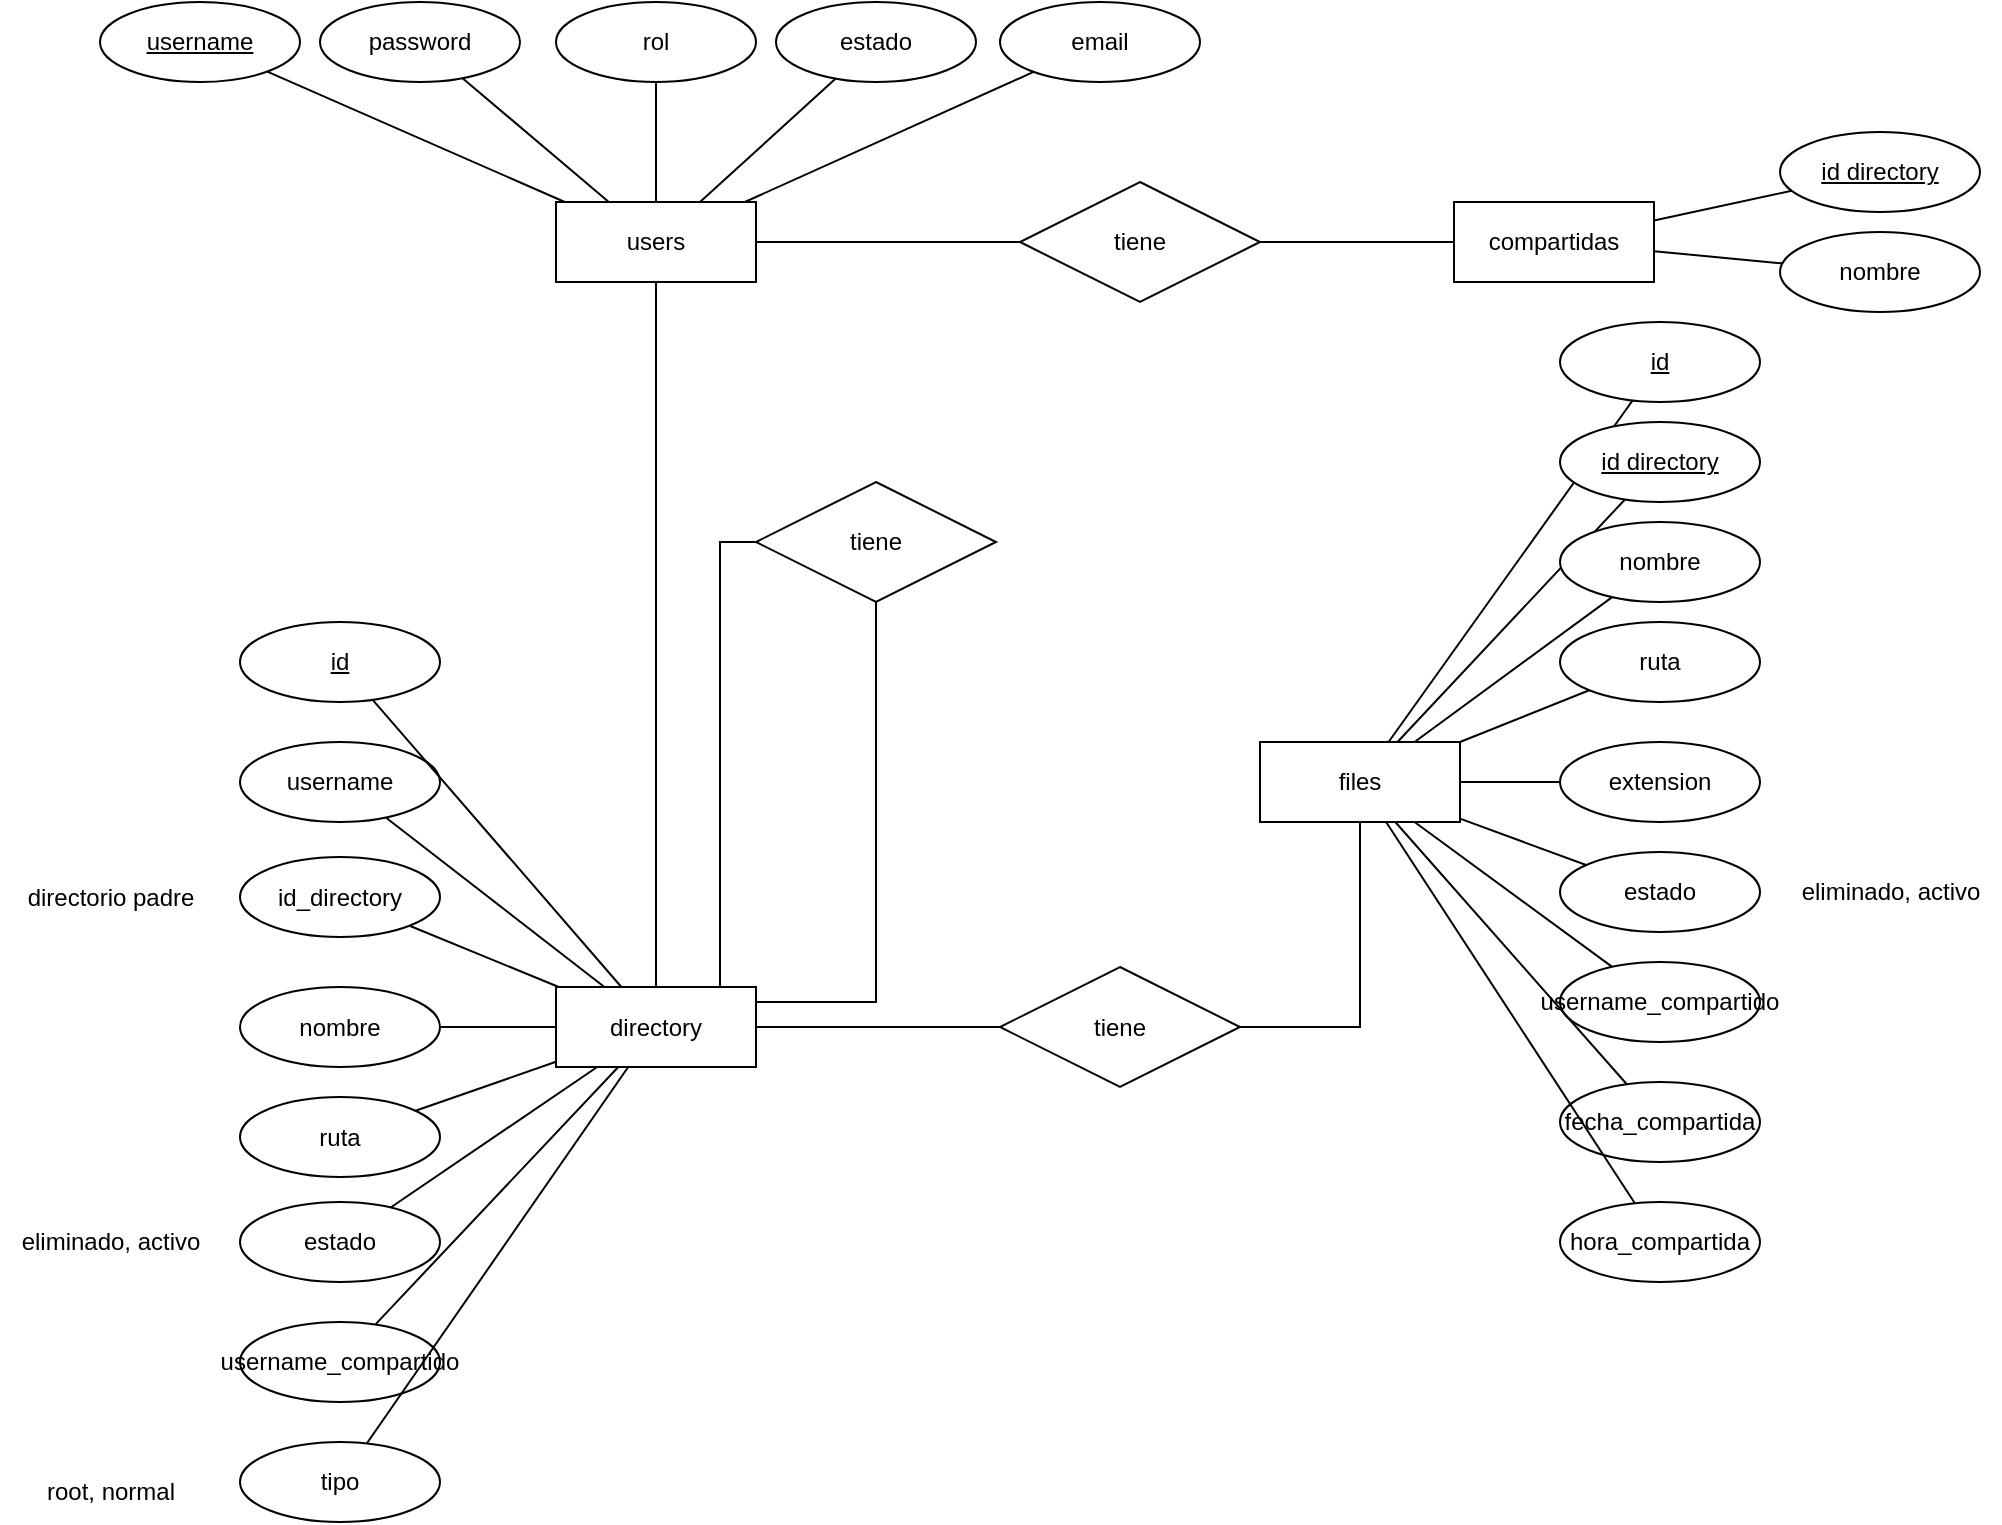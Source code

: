 <mxfile version="24.7.17" pages="2">
  <diagram name="Entidad relacion" id="AyQzJc0hc8UpuEmMbZKc">
    <mxGraphModel dx="1050" dy="615" grid="1" gridSize="10" guides="1" tooltips="1" connect="1" arrows="1" fold="1" page="1" pageScale="1" pageWidth="827" pageHeight="1169" math="0" shadow="0">
      <root>
        <mxCell id="0" />
        <mxCell id="1" parent="0" />
        <mxCell id="zSmQ9OxmE4nN46H7MH48-2" style="edgeStyle=none;rounded=0;orthogonalLoop=1;jettySize=auto;html=1;endArrow=none;endFill=0;" parent="1" source="zSmQ9OxmE4nN46H7MH48-4" target="zSmQ9OxmE4nN46H7MH48-9" edge="1">
          <mxGeometry relative="1" as="geometry" />
        </mxCell>
        <mxCell id="zSmQ9OxmE4nN46H7MH48-3" style="edgeStyle=none;rounded=0;orthogonalLoop=1;jettySize=auto;html=1;endArrow=none;endFill=0;" parent="1" source="zSmQ9OxmE4nN46H7MH48-4" target="zSmQ9OxmE4nN46H7MH48-10" edge="1">
          <mxGeometry relative="1" as="geometry" />
        </mxCell>
        <mxCell id="zSmQ9OxmE4nN46H7MH48-16" style="edgeStyle=none;rounded=0;orthogonalLoop=1;jettySize=auto;html=1;endArrow=none;endFill=0;" parent="1" source="zSmQ9OxmE4nN46H7MH48-4" target="zSmQ9OxmE4nN46H7MH48-34" edge="1">
          <mxGeometry relative="1" as="geometry">
            <mxPoint x="428" y="390" as="targetPoint" />
          </mxGeometry>
        </mxCell>
        <mxCell id="zSmQ9OxmE4nN46H7MH48-70" style="edgeStyle=orthogonalEdgeStyle;rounded=0;orthogonalLoop=1;jettySize=auto;html=1;endArrow=none;endFill=0;" parent="1" source="zSmQ9OxmE4nN46H7MH48-4" target="zSmQ9OxmE4nN46H7MH48-69" edge="1">
          <mxGeometry relative="1" as="geometry" />
        </mxCell>
        <mxCell id="zSmQ9OxmE4nN46H7MH48-4" value="users" style="whiteSpace=wrap;html=1;align=center;" parent="1" vertex="1">
          <mxGeometry x="378" y="230" width="100" height="40" as="geometry" />
        </mxCell>
        <mxCell id="zSmQ9OxmE4nN46H7MH48-5" style="edgeStyle=none;rounded=0;orthogonalLoop=1;jettySize=auto;html=1;startArrow=none;startFill=0;endArrow=none;endFill=0;" parent="1" source="zSmQ9OxmE4nN46H7MH48-6" target="zSmQ9OxmE4nN46H7MH48-4" edge="1">
          <mxGeometry relative="1" as="geometry" />
        </mxCell>
        <mxCell id="zSmQ9OxmE4nN46H7MH48-6" value="username" style="ellipse;whiteSpace=wrap;html=1;align=center;fontStyle=4" parent="1" vertex="1">
          <mxGeometry x="150" y="130" width="100" height="40" as="geometry" />
        </mxCell>
        <mxCell id="zSmQ9OxmE4nN46H7MH48-7" style="edgeStyle=none;rounded=0;orthogonalLoop=1;jettySize=auto;html=1;startArrow=none;startFill=0;endArrow=none;endFill=0;" parent="1" source="zSmQ9OxmE4nN46H7MH48-8" target="zSmQ9OxmE4nN46H7MH48-4" edge="1">
          <mxGeometry relative="1" as="geometry" />
        </mxCell>
        <mxCell id="zSmQ9OxmE4nN46H7MH48-8" value="password" style="ellipse;whiteSpace=wrap;html=1;align=center;" parent="1" vertex="1">
          <mxGeometry x="260" y="130" width="100" height="40" as="geometry" />
        </mxCell>
        <mxCell id="zSmQ9OxmE4nN46H7MH48-9" value="rol" style="ellipse;whiteSpace=wrap;html=1;align=center;" parent="1" vertex="1">
          <mxGeometry x="378" y="130" width="100" height="40" as="geometry" />
        </mxCell>
        <mxCell id="zSmQ9OxmE4nN46H7MH48-10" value="estado" style="ellipse;whiteSpace=wrap;html=1;align=center;" parent="1" vertex="1">
          <mxGeometry x="488" y="130" width="100" height="40" as="geometry" />
        </mxCell>
        <mxCell id="zSmQ9OxmE4nN46H7MH48-13" style="edgeStyle=none;rounded=0;orthogonalLoop=1;jettySize=auto;html=1;endArrow=none;endFill=0;" parent="1" source="zSmQ9OxmE4nN46H7MH48-11" target="zSmQ9OxmE4nN46H7MH48-4" edge="1">
          <mxGeometry relative="1" as="geometry" />
        </mxCell>
        <mxCell id="zSmQ9OxmE4nN46H7MH48-11" value="email" style="ellipse;whiteSpace=wrap;html=1;align=center;" parent="1" vertex="1">
          <mxGeometry x="600" y="130" width="100" height="40" as="geometry" />
        </mxCell>
        <mxCell id="zSmQ9OxmE4nN46H7MH48-47" style="edgeStyle=none;rounded=0;orthogonalLoop=1;jettySize=auto;html=1;endArrow=none;endFill=0;" parent="1" source="zSmQ9OxmE4nN46H7MH48-34" target="zSmQ9OxmE4nN46H7MH48-44" edge="1">
          <mxGeometry relative="1" as="geometry" />
        </mxCell>
        <mxCell id="zSmQ9OxmE4nN46H7MH48-34" value="directory" style="whiteSpace=wrap;html=1;align=center;" parent="1" vertex="1">
          <mxGeometry x="378" y="622.5" width="100" height="40" as="geometry" />
        </mxCell>
        <mxCell id="zSmQ9OxmE4nN46H7MH48-35" style="edgeStyle=none;rounded=0;orthogonalLoop=1;jettySize=auto;html=1;endArrow=none;endFill=0;" parent="1" source="zSmQ9OxmE4nN46H7MH48-36" target="zSmQ9OxmE4nN46H7MH48-34" edge="1">
          <mxGeometry relative="1" as="geometry" />
        </mxCell>
        <mxCell id="zSmQ9OxmE4nN46H7MH48-36" value="username" style="ellipse;whiteSpace=wrap;html=1;align=center;fontStyle=0" parent="1" vertex="1">
          <mxGeometry x="220" y="500" width="100" height="40" as="geometry" />
        </mxCell>
        <mxCell id="zSmQ9OxmE4nN46H7MH48-37" style="edgeStyle=none;rounded=0;orthogonalLoop=1;jettySize=auto;html=1;endArrow=none;endFill=0;" parent="1" source="zSmQ9OxmE4nN46H7MH48-38" target="zSmQ9OxmE4nN46H7MH48-34" edge="1">
          <mxGeometry relative="1" as="geometry" />
        </mxCell>
        <mxCell id="zSmQ9OxmE4nN46H7MH48-38" value="id_directory" style="ellipse;whiteSpace=wrap;html=1;align=center;fontStyle=0" parent="1" vertex="1">
          <mxGeometry x="220" y="557.5" width="100" height="40" as="geometry" />
        </mxCell>
        <mxCell id="1IGhnkClge2EhFXGtUkx-1" style="edgeStyle=orthogonalEdgeStyle;rounded=0;orthogonalLoop=1;jettySize=auto;html=1;endArrow=none;endFill=0;" edge="1" parent="1" source="zSmQ9OxmE4nN46H7MH48-43" target="zSmQ9OxmE4nN46H7MH48-34">
          <mxGeometry relative="1" as="geometry">
            <Array as="points">
              <mxPoint x="538" y="630" />
            </Array>
          </mxGeometry>
        </mxCell>
        <mxCell id="1IGhnkClge2EhFXGtUkx-2" style="edgeStyle=orthogonalEdgeStyle;rounded=0;orthogonalLoop=1;jettySize=auto;html=1;endArrow=none;endFill=0;" edge="1" parent="1" source="zSmQ9OxmE4nN46H7MH48-43" target="zSmQ9OxmE4nN46H7MH48-34">
          <mxGeometry relative="1" as="geometry">
            <Array as="points">
              <mxPoint x="460" y="400" />
            </Array>
          </mxGeometry>
        </mxCell>
        <mxCell id="zSmQ9OxmE4nN46H7MH48-43" value="tiene" style="shape=rhombus;perimeter=rhombusPerimeter;whiteSpace=wrap;html=1;align=center;" parent="1" vertex="1">
          <mxGeometry x="478" y="370" width="120" height="60" as="geometry" />
        </mxCell>
        <mxCell id="zSmQ9OxmE4nN46H7MH48-49" style="edgeStyle=orthogonalEdgeStyle;rounded=0;orthogonalLoop=1;jettySize=auto;html=1;endArrow=none;endFill=0;" parent="1" source="zSmQ9OxmE4nN46H7MH48-44" target="zSmQ9OxmE4nN46H7MH48-22" edge="1">
          <mxGeometry relative="1" as="geometry" />
        </mxCell>
        <mxCell id="zSmQ9OxmE4nN46H7MH48-44" value="tiene" style="shape=rhombus;perimeter=rhombusPerimeter;whiteSpace=wrap;html=1;align=center;" parent="1" vertex="1">
          <mxGeometry x="600" y="612.5" width="120" height="60" as="geometry" />
        </mxCell>
        <mxCell id="zSmQ9OxmE4nN46H7MH48-61" value="compartidas" style="whiteSpace=wrap;html=1;align=center;" parent="1" vertex="1">
          <mxGeometry x="827" y="230" width="100" height="40" as="geometry" />
        </mxCell>
        <mxCell id="zSmQ9OxmE4nN46H7MH48-64" style="edgeStyle=none;rounded=0;orthogonalLoop=1;jettySize=auto;html=1;endArrow=none;endFill=0;" parent="1" source="zSmQ9OxmE4nN46H7MH48-65" target="zSmQ9OxmE4nN46H7MH48-61" edge="1">
          <mxGeometry relative="1" as="geometry" />
        </mxCell>
        <mxCell id="zSmQ9OxmE4nN46H7MH48-65" value="id directory" style="ellipse;whiteSpace=wrap;html=1;align=center;fontStyle=4" parent="1" vertex="1">
          <mxGeometry x="990" y="195" width="100" height="40" as="geometry" />
        </mxCell>
        <mxCell id="zSmQ9OxmE4nN46H7MH48-67" style="edgeStyle=none;rounded=0;orthogonalLoop=1;jettySize=auto;html=1;endArrow=none;endFill=0;" parent="1" source="zSmQ9OxmE4nN46H7MH48-68" target="zSmQ9OxmE4nN46H7MH48-61" edge="1">
          <mxGeometry relative="1" as="geometry" />
        </mxCell>
        <mxCell id="zSmQ9OxmE4nN46H7MH48-68" value="nombre" style="ellipse;whiteSpace=wrap;html=1;align=center;fontStyle=0" parent="1" vertex="1">
          <mxGeometry x="990" y="245" width="100" height="40" as="geometry" />
        </mxCell>
        <mxCell id="zSmQ9OxmE4nN46H7MH48-71" style="edgeStyle=orthogonalEdgeStyle;rounded=0;orthogonalLoop=1;jettySize=auto;html=1;endArrow=none;endFill=0;" parent="1" source="zSmQ9OxmE4nN46H7MH48-69" target="zSmQ9OxmE4nN46H7MH48-61" edge="1">
          <mxGeometry relative="1" as="geometry" />
        </mxCell>
        <mxCell id="zSmQ9OxmE4nN46H7MH48-69" value="tiene" style="shape=rhombus;perimeter=rhombusPerimeter;whiteSpace=wrap;html=1;align=center;" parent="1" vertex="1">
          <mxGeometry x="610" y="220" width="120" height="60" as="geometry" />
        </mxCell>
        <mxCell id="E53K6m-TotSx2XCLuS38-15" style="edgeStyle=none;rounded=0;orthogonalLoop=1;jettySize=auto;html=1;endArrow=none;endFill=0;" parent="1" source="E53K6m-TotSx2XCLuS38-11" target="zSmQ9OxmE4nN46H7MH48-34" edge="1">
          <mxGeometry relative="1" as="geometry" />
        </mxCell>
        <mxCell id="E53K6m-TotSx2XCLuS38-11" value="nombre" style="ellipse;whiteSpace=wrap;html=1;align=center;fontStyle=0" parent="1" vertex="1">
          <mxGeometry x="220" y="622.5" width="100" height="40" as="geometry" />
        </mxCell>
        <mxCell id="E53K6m-TotSx2XCLuS38-16" style="edgeStyle=none;rounded=0;orthogonalLoop=1;jettySize=auto;html=1;endArrow=none;endFill=0;" parent="1" source="E53K6m-TotSx2XCLuS38-13" target="zSmQ9OxmE4nN46H7MH48-34" edge="1">
          <mxGeometry relative="1" as="geometry" />
        </mxCell>
        <mxCell id="E53K6m-TotSx2XCLuS38-13" value="ruta" style="ellipse;whiteSpace=wrap;html=1;align=center;fontStyle=0" parent="1" vertex="1">
          <mxGeometry x="220" y="677.5" width="100" height="40" as="geometry" />
        </mxCell>
        <mxCell id="0zo1LaufDqIbcEEhClp_-1" value="eliminado, activo" style="text;html=1;align=center;verticalAlign=middle;resizable=0;points=[];autosize=1;strokeColor=none;fillColor=none;" parent="1" vertex="1">
          <mxGeometry x="990" y="560" width="110" height="30" as="geometry" />
        </mxCell>
        <mxCell id="0zo1LaufDqIbcEEhClp_-3" style="rounded=0;orthogonalLoop=1;jettySize=auto;html=1;endArrow=none;endFill=0;" parent="1" source="0zo1LaufDqIbcEEhClp_-2" target="zSmQ9OxmE4nN46H7MH48-34" edge="1">
          <mxGeometry relative="1" as="geometry" />
        </mxCell>
        <mxCell id="0zo1LaufDqIbcEEhClp_-2" value="estado" style="ellipse;whiteSpace=wrap;html=1;align=center;fontStyle=0" parent="1" vertex="1">
          <mxGeometry x="220" y="730" width="100" height="40" as="geometry" />
        </mxCell>
        <mxCell id="zSmQ9OxmE4nN46H7MH48-22" value="files" style="whiteSpace=wrap;html=1;align=center;" parent="1" vertex="1">
          <mxGeometry x="730" y="500" width="100" height="40" as="geometry" />
        </mxCell>
        <mxCell id="zSmQ9OxmE4nN46H7MH48-32" style="edgeStyle=none;rounded=0;orthogonalLoop=1;jettySize=auto;html=1;endArrow=none;endFill=0;" parent="1" source="zSmQ9OxmE4nN46H7MH48-26" target="zSmQ9OxmE4nN46H7MH48-22" edge="1">
          <mxGeometry relative="1" as="geometry" />
        </mxCell>
        <mxCell id="zSmQ9OxmE4nN46H7MH48-26" value="id" style="ellipse;whiteSpace=wrap;html=1;align=center;fontStyle=4" parent="1" vertex="1">
          <mxGeometry x="880" y="290" width="100" height="40" as="geometry" />
        </mxCell>
        <mxCell id="zSmQ9OxmE4nN46H7MH48-33" style="edgeStyle=none;rounded=0;orthogonalLoop=1;jettySize=auto;html=1;endArrow=none;endFill=0;" parent="1" source="zSmQ9OxmE4nN46H7MH48-29" target="zSmQ9OxmE4nN46H7MH48-22" edge="1">
          <mxGeometry relative="1" as="geometry" />
        </mxCell>
        <mxCell id="zSmQ9OxmE4nN46H7MH48-29" value="id directory" style="ellipse;whiteSpace=wrap;html=1;align=center;fontStyle=4" parent="1" vertex="1">
          <mxGeometry x="880" y="340" width="100" height="40" as="geometry" />
        </mxCell>
        <mxCell id="zSmQ9OxmE4nN46H7MH48-58" style="edgeStyle=none;rounded=0;orthogonalLoop=1;jettySize=auto;html=1;endArrow=none;endFill=0;" parent="1" source="zSmQ9OxmE4nN46H7MH48-51" target="zSmQ9OxmE4nN46H7MH48-22" edge="1">
          <mxGeometry relative="1" as="geometry" />
        </mxCell>
        <mxCell id="zSmQ9OxmE4nN46H7MH48-51" value="nombre" style="ellipse;whiteSpace=wrap;html=1;align=center;fontStyle=0" parent="1" vertex="1">
          <mxGeometry x="880" y="390" width="100" height="40" as="geometry" />
        </mxCell>
        <mxCell id="E53K6m-TotSx2XCLuS38-4" style="edgeStyle=none;rounded=0;orthogonalLoop=1;jettySize=auto;html=1;endArrow=none;endFill=0;" parent="1" source="E53K6m-TotSx2XCLuS38-1" target="zSmQ9OxmE4nN46H7MH48-22" edge="1">
          <mxGeometry relative="1" as="geometry" />
        </mxCell>
        <mxCell id="E53K6m-TotSx2XCLuS38-1" value="ruta" style="ellipse;whiteSpace=wrap;html=1;align=center;fontStyle=0" parent="1" vertex="1">
          <mxGeometry x="880" y="440" width="100" height="40" as="geometry" />
        </mxCell>
        <mxCell id="E53K6m-TotSx2XCLuS38-5" style="edgeStyle=none;rounded=0;orthogonalLoop=1;jettySize=auto;html=1;endArrow=none;endFill=0;" parent="1" source="E53K6m-TotSx2XCLuS38-2" target="zSmQ9OxmE4nN46H7MH48-22" edge="1">
          <mxGeometry relative="1" as="geometry" />
        </mxCell>
        <mxCell id="E53K6m-TotSx2XCLuS38-2" value="extension" style="ellipse;whiteSpace=wrap;html=1;align=center;fontStyle=0" parent="1" vertex="1">
          <mxGeometry x="880" y="500" width="100" height="40" as="geometry" />
        </mxCell>
        <mxCell id="E53K6m-TotSx2XCLuS38-8" style="edgeStyle=none;rounded=0;orthogonalLoop=1;jettySize=auto;html=1;endArrow=none;endFill=0;" parent="1" source="E53K6m-TotSx2XCLuS38-6" target="zSmQ9OxmE4nN46H7MH48-22" edge="1">
          <mxGeometry relative="1" as="geometry" />
        </mxCell>
        <mxCell id="E53K6m-TotSx2XCLuS38-6" value="estado" style="ellipse;whiteSpace=wrap;html=1;align=center;fontStyle=0" parent="1" vertex="1">
          <mxGeometry x="880" y="555" width="100" height="40" as="geometry" />
        </mxCell>
        <mxCell id="0zo1LaufDqIbcEEhClp_-7" style="edgeStyle=none;rounded=0;orthogonalLoop=1;jettySize=auto;html=1;endArrow=none;endFill=0;" parent="1" source="0zo1LaufDqIbcEEhClp_-5" target="zSmQ9OxmE4nN46H7MH48-22" edge="1">
          <mxGeometry relative="1" as="geometry" />
        </mxCell>
        <mxCell id="0zo1LaufDqIbcEEhClp_-5" value="username_compartido" style="ellipse;whiteSpace=wrap;html=1;align=center;fontStyle=0" parent="1" vertex="1">
          <mxGeometry x="880" y="610" width="100" height="40" as="geometry" />
        </mxCell>
        <mxCell id="0zo1LaufDqIbcEEhClp_-9" style="edgeStyle=none;rounded=0;orthogonalLoop=1;jettySize=auto;html=1;endArrow=none;endFill=0;" parent="1" source="0zo1LaufDqIbcEEhClp_-8" target="zSmQ9OxmE4nN46H7MH48-34" edge="1">
          <mxGeometry relative="1" as="geometry" />
        </mxCell>
        <mxCell id="0zo1LaufDqIbcEEhClp_-8" value="username_compartido" style="ellipse;whiteSpace=wrap;html=1;align=center;fontStyle=0" parent="1" vertex="1">
          <mxGeometry x="220" y="790" width="100" height="40" as="geometry" />
        </mxCell>
        <mxCell id="0zo1LaufDqIbcEEhClp_-10" value="eliminado, activo" style="text;html=1;align=center;verticalAlign=middle;resizable=0;points=[];autosize=1;strokeColor=none;fillColor=none;" parent="1" vertex="1">
          <mxGeometry x="100" y="735" width="110" height="30" as="geometry" />
        </mxCell>
        <mxCell id="0zo1LaufDqIbcEEhClp_-12" style="edgeStyle=none;rounded=0;orthogonalLoop=1;jettySize=auto;html=1;endArrow=none;endFill=0;" parent="1" source="0zo1LaufDqIbcEEhClp_-11" target="zSmQ9OxmE4nN46H7MH48-22" edge="1">
          <mxGeometry relative="1" as="geometry" />
        </mxCell>
        <mxCell id="0zo1LaufDqIbcEEhClp_-11" value="fecha_compartida" style="ellipse;whiteSpace=wrap;html=1;align=center;fontStyle=0" parent="1" vertex="1">
          <mxGeometry x="880" y="670" width="100" height="40" as="geometry" />
        </mxCell>
        <mxCell id="0zo1LaufDqIbcEEhClp_-14" style="edgeStyle=none;rounded=0;orthogonalLoop=1;jettySize=auto;html=1;endArrow=none;endFill=0;" parent="1" source="0zo1LaufDqIbcEEhClp_-13" target="zSmQ9OxmE4nN46H7MH48-22" edge="1">
          <mxGeometry relative="1" as="geometry" />
        </mxCell>
        <mxCell id="0zo1LaufDqIbcEEhClp_-13" value="hora_compartida" style="ellipse;whiteSpace=wrap;html=1;align=center;fontStyle=0" parent="1" vertex="1">
          <mxGeometry x="880" y="730" width="100" height="40" as="geometry" />
        </mxCell>
        <mxCell id="3P7Y-V8e-Idh0tGdI3FZ-1" style="edgeStyle=none;rounded=0;orthogonalLoop=1;jettySize=auto;html=1;endArrow=none;endFill=0;" parent="1" source="XTkbnR9ok19OXd1WhgwS-2" target="zSmQ9OxmE4nN46H7MH48-34" edge="1">
          <mxGeometry relative="1" as="geometry" />
        </mxCell>
        <mxCell id="XTkbnR9ok19OXd1WhgwS-2" value="tipo" style="ellipse;whiteSpace=wrap;html=1;align=center;fontStyle=0" parent="1" vertex="1">
          <mxGeometry x="220" y="850" width="100" height="40" as="geometry" />
        </mxCell>
        <mxCell id="XTkbnR9ok19OXd1WhgwS-3" value="root, normal" style="text;html=1;align=center;verticalAlign=middle;resizable=0;points=[];autosize=1;strokeColor=none;fillColor=none;" parent="1" vertex="1">
          <mxGeometry x="110" y="860" width="90" height="30" as="geometry" />
        </mxCell>
        <mxCell id="3P7Y-V8e-Idh0tGdI3FZ-2" value="directorio padre" style="text;html=1;align=center;verticalAlign=middle;resizable=0;points=[];autosize=1;strokeColor=none;fillColor=none;" parent="1" vertex="1">
          <mxGeometry x="100" y="562.5" width="110" height="30" as="geometry" />
        </mxCell>
        <mxCell id="3P7Y-V8e-Idh0tGdI3FZ-4" style="edgeStyle=none;rounded=0;orthogonalLoop=1;jettySize=auto;html=1;endArrow=none;endFill=0;" parent="1" source="3P7Y-V8e-Idh0tGdI3FZ-3" target="zSmQ9OxmE4nN46H7MH48-34" edge="1">
          <mxGeometry relative="1" as="geometry" />
        </mxCell>
        <mxCell id="3P7Y-V8e-Idh0tGdI3FZ-3" value="id" style="ellipse;whiteSpace=wrap;html=1;align=center;fontStyle=4" parent="1" vertex="1">
          <mxGeometry x="220" y="440" width="100" height="40" as="geometry" />
        </mxCell>
      </root>
    </mxGraphModel>
  </diagram>
  <diagram id="LD2VvFnZ4zDl7ws-644D" name="Page-2">
    <mxGraphModel dx="1290" dy="615" grid="1" gridSize="10" guides="1" tooltips="1" connect="1" arrows="1" fold="1" page="1" pageScale="1" pageWidth="827" pageHeight="1169" math="0" shadow="0">
      <root>
        <mxCell id="0" />
        <mxCell id="1" parent="0" />
        <mxCell id="bWY1NwKcX3bbf9iF2yua-1" style="edgeStyle=none;rounded=0;orthogonalLoop=1;jettySize=auto;html=1;endArrow=none;endFill=0;" edge="1" parent="1" source="bWY1NwKcX3bbf9iF2yua-5" target="bWY1NwKcX3bbf9iF2yua-10">
          <mxGeometry relative="1" as="geometry" />
        </mxCell>
        <mxCell id="bWY1NwKcX3bbf9iF2yua-2" style="edgeStyle=none;rounded=0;orthogonalLoop=1;jettySize=auto;html=1;endArrow=none;endFill=0;" edge="1" parent="1" source="bWY1NwKcX3bbf9iF2yua-5" target="bWY1NwKcX3bbf9iF2yua-11">
          <mxGeometry relative="1" as="geometry" />
        </mxCell>
        <mxCell id="bWY1NwKcX3bbf9iF2yua-3" style="edgeStyle=none;rounded=0;orthogonalLoop=1;jettySize=auto;html=1;endArrow=none;endFill=0;" edge="1" parent="1" source="bWY1NwKcX3bbf9iF2yua-5" target="bWY1NwKcX3bbf9iF2yua-16">
          <mxGeometry relative="1" as="geometry" />
        </mxCell>
        <mxCell id="bWY1NwKcX3bbf9iF2yua-4" style="edgeStyle=orthogonalEdgeStyle;rounded=0;orthogonalLoop=1;jettySize=auto;html=1;endArrow=none;endFill=0;" edge="1" parent="1" source="bWY1NwKcX3bbf9iF2yua-5" target="bWY1NwKcX3bbf9iF2yua-39">
          <mxGeometry relative="1" as="geometry" />
        </mxCell>
        <mxCell id="bWY1NwKcX3bbf9iF2yua-5" value="users" style="whiteSpace=wrap;html=1;align=center;" vertex="1" parent="1">
          <mxGeometry x="378" y="530" width="100" height="40" as="geometry" />
        </mxCell>
        <mxCell id="bWY1NwKcX3bbf9iF2yua-6" style="edgeStyle=none;rounded=0;orthogonalLoop=1;jettySize=auto;html=1;startArrow=none;startFill=0;endArrow=none;endFill=0;" edge="1" parent="1" source="bWY1NwKcX3bbf9iF2yua-7" target="bWY1NwKcX3bbf9iF2yua-5">
          <mxGeometry relative="1" as="geometry" />
        </mxCell>
        <mxCell id="bWY1NwKcX3bbf9iF2yua-7" value="username" style="ellipse;whiteSpace=wrap;html=1;align=center;fontStyle=4" vertex="1" parent="1">
          <mxGeometry x="150" y="430" width="100" height="40" as="geometry" />
        </mxCell>
        <mxCell id="bWY1NwKcX3bbf9iF2yua-8" style="edgeStyle=none;rounded=0;orthogonalLoop=1;jettySize=auto;html=1;startArrow=none;startFill=0;endArrow=none;endFill=0;" edge="1" parent="1" source="bWY1NwKcX3bbf9iF2yua-9" target="bWY1NwKcX3bbf9iF2yua-5">
          <mxGeometry relative="1" as="geometry" />
        </mxCell>
        <mxCell id="bWY1NwKcX3bbf9iF2yua-9" value="password" style="ellipse;whiteSpace=wrap;html=1;align=center;" vertex="1" parent="1">
          <mxGeometry x="260" y="430" width="100" height="40" as="geometry" />
        </mxCell>
        <mxCell id="bWY1NwKcX3bbf9iF2yua-10" value="rol" style="ellipse;whiteSpace=wrap;html=1;align=center;" vertex="1" parent="1">
          <mxGeometry x="378" y="430" width="100" height="40" as="geometry" />
        </mxCell>
        <mxCell id="bWY1NwKcX3bbf9iF2yua-11" value="estado" style="ellipse;whiteSpace=wrap;html=1;align=center;" vertex="1" parent="1">
          <mxGeometry x="488" y="430" width="100" height="40" as="geometry" />
        </mxCell>
        <mxCell id="bWY1NwKcX3bbf9iF2yua-12" style="edgeStyle=none;rounded=0;orthogonalLoop=1;jettySize=auto;html=1;endArrow=none;endFill=0;" edge="1" parent="1" source="bWY1NwKcX3bbf9iF2yua-13" target="bWY1NwKcX3bbf9iF2yua-5">
          <mxGeometry relative="1" as="geometry" />
        </mxCell>
        <mxCell id="bWY1NwKcX3bbf9iF2yua-13" value="email" style="ellipse;whiteSpace=wrap;html=1;align=center;" vertex="1" parent="1">
          <mxGeometry x="600" y="430" width="100" height="40" as="geometry" />
        </mxCell>
        <mxCell id="bWY1NwKcX3bbf9iF2yua-14" style="edgeStyle=none;rounded=0;orthogonalLoop=1;jettySize=auto;html=1;endArrow=none;endFill=0;" edge="1" parent="1" source="bWY1NwKcX3bbf9iF2yua-16" target="bWY1NwKcX3bbf9iF2yua-24">
          <mxGeometry relative="1" as="geometry" />
        </mxCell>
        <mxCell id="bWY1NwKcX3bbf9iF2yua-15" style="edgeStyle=none;rounded=0;orthogonalLoop=1;jettySize=auto;html=1;endArrow=none;endFill=0;" edge="1" parent="1" source="bWY1NwKcX3bbf9iF2yua-16" target="bWY1NwKcX3bbf9iF2yua-26">
          <mxGeometry relative="1" as="geometry" />
        </mxCell>
        <mxCell id="bWY1NwKcX3bbf9iF2yua-16" value="directory_root" style="whiteSpace=wrap;html=1;align=center;" vertex="1" parent="1">
          <mxGeometry x="378" y="690" width="100" height="40" as="geometry" />
        </mxCell>
        <mxCell id="bWY1NwKcX3bbf9iF2yua-17" style="edgeStyle=none;rounded=0;orthogonalLoop=1;jettySize=auto;html=1;endArrow=none;endFill=0;" edge="1" parent="1" source="bWY1NwKcX3bbf9iF2yua-19" target="bWY1NwKcX3bbf9iF2yua-24">
          <mxGeometry relative="1" as="geometry" />
        </mxCell>
        <mxCell id="bWY1NwKcX3bbf9iF2yua-18" style="edgeStyle=none;rounded=0;orthogonalLoop=1;jettySize=auto;html=1;endArrow=none;endFill=0;" edge="1" parent="1" source="bWY1NwKcX3bbf9iF2yua-19" target="bWY1NwKcX3bbf9iF2yua-28">
          <mxGeometry relative="1" as="geometry" />
        </mxCell>
        <mxCell id="bWY1NwKcX3bbf9iF2yua-19" value="directory" style="whiteSpace=wrap;html=1;align=center;" vertex="1" parent="1">
          <mxGeometry x="378" y="922.5" width="100" height="40" as="geometry" />
        </mxCell>
        <mxCell id="bWY1NwKcX3bbf9iF2yua-20" style="edgeStyle=none;rounded=0;orthogonalLoop=1;jettySize=auto;html=1;endArrow=none;endFill=0;" edge="1" parent="1" source="bWY1NwKcX3bbf9iF2yua-21" target="bWY1NwKcX3bbf9iF2yua-19">
          <mxGeometry relative="1" as="geometry" />
        </mxCell>
        <mxCell id="bWY1NwKcX3bbf9iF2yua-21" value="id" style="ellipse;whiteSpace=wrap;html=1;align=center;fontStyle=4" vertex="1" parent="1">
          <mxGeometry x="220" y="800" width="100" height="40" as="geometry" />
        </mxCell>
        <mxCell id="bWY1NwKcX3bbf9iF2yua-22" style="edgeStyle=none;rounded=0;orthogonalLoop=1;jettySize=auto;html=1;endArrow=none;endFill=0;" edge="1" parent="1" source="bWY1NwKcX3bbf9iF2yua-23" target="bWY1NwKcX3bbf9iF2yua-19">
          <mxGeometry relative="1" as="geometry" />
        </mxCell>
        <mxCell id="bWY1NwKcX3bbf9iF2yua-23" value="id_directory" style="ellipse;whiteSpace=wrap;html=1;align=center;fontStyle=0" vertex="1" parent="1">
          <mxGeometry x="220" y="857.5" width="100" height="40" as="geometry" />
        </mxCell>
        <mxCell id="bWY1NwKcX3bbf9iF2yua-24" value="tiene" style="shape=rhombus;perimeter=rhombusPerimeter;whiteSpace=wrap;html=1;align=center;" vertex="1" parent="1">
          <mxGeometry x="368" y="810" width="120" height="60" as="geometry" />
        </mxCell>
        <mxCell id="bWY1NwKcX3bbf9iF2yua-25" style="edgeStyle=orthogonalEdgeStyle;rounded=0;orthogonalLoop=1;jettySize=auto;html=1;endArrow=none;endFill=0;" edge="1" parent="1" source="bWY1NwKcX3bbf9iF2yua-26" target="bWY1NwKcX3bbf9iF2yua-47">
          <mxGeometry relative="1" as="geometry" />
        </mxCell>
        <mxCell id="bWY1NwKcX3bbf9iF2yua-26" value="tiene" style="shape=rhombus;perimeter=rhombusPerimeter;whiteSpace=wrap;html=1;align=center;" vertex="1" parent="1">
          <mxGeometry x="600" y="680" width="120" height="60" as="geometry" />
        </mxCell>
        <mxCell id="bWY1NwKcX3bbf9iF2yua-27" style="edgeStyle=orthogonalEdgeStyle;rounded=0;orthogonalLoop=1;jettySize=auto;html=1;endArrow=none;endFill=0;" edge="1" parent="1" source="bWY1NwKcX3bbf9iF2yua-28" target="bWY1NwKcX3bbf9iF2yua-47">
          <mxGeometry relative="1" as="geometry" />
        </mxCell>
        <mxCell id="bWY1NwKcX3bbf9iF2yua-28" value="tiene" style="shape=rhombus;perimeter=rhombusPerimeter;whiteSpace=wrap;html=1;align=center;" vertex="1" parent="1">
          <mxGeometry x="600" y="912.5" width="120" height="60" as="geometry" />
        </mxCell>
        <mxCell id="bWY1NwKcX3bbf9iF2yua-29" style="edgeStyle=none;rounded=0;orthogonalLoop=1;jettySize=auto;html=1;endArrow=none;endFill=0;" edge="1" parent="1" source="bWY1NwKcX3bbf9iF2yua-30" target="bWY1NwKcX3bbf9iF2yua-16">
          <mxGeometry relative="1" as="geometry" />
        </mxCell>
        <mxCell id="bWY1NwKcX3bbf9iF2yua-30" value="id" style="ellipse;whiteSpace=wrap;html=1;align=center;fontStyle=4" vertex="1" parent="1">
          <mxGeometry x="210" y="620" width="100" height="40" as="geometry" />
        </mxCell>
        <mxCell id="bWY1NwKcX3bbf9iF2yua-31" style="edgeStyle=none;rounded=0;orthogonalLoop=1;jettySize=auto;html=1;endArrow=none;endFill=0;" edge="1" parent="1" source="bWY1NwKcX3bbf9iF2yua-32" target="bWY1NwKcX3bbf9iF2yua-16">
          <mxGeometry relative="1" as="geometry" />
        </mxCell>
        <mxCell id="bWY1NwKcX3bbf9iF2yua-32" value="usuario" style="ellipse;whiteSpace=wrap;html=1;align=center;fontStyle=0" vertex="1" parent="1">
          <mxGeometry x="210" y="670" width="100" height="40" as="geometry" />
        </mxCell>
        <mxCell id="bWY1NwKcX3bbf9iF2yua-33" value="compartidas" style="whiteSpace=wrap;html=1;align=center;" vertex="1" parent="1">
          <mxGeometry x="827" y="530" width="100" height="40" as="geometry" />
        </mxCell>
        <mxCell id="bWY1NwKcX3bbf9iF2yua-34" style="edgeStyle=none;rounded=0;orthogonalLoop=1;jettySize=auto;html=1;endArrow=none;endFill=0;" edge="1" parent="1" source="bWY1NwKcX3bbf9iF2yua-35" target="bWY1NwKcX3bbf9iF2yua-33">
          <mxGeometry relative="1" as="geometry" />
        </mxCell>
        <mxCell id="bWY1NwKcX3bbf9iF2yua-35" value="id directory" style="ellipse;whiteSpace=wrap;html=1;align=center;fontStyle=4" vertex="1" parent="1">
          <mxGeometry x="990" y="495" width="100" height="40" as="geometry" />
        </mxCell>
        <mxCell id="bWY1NwKcX3bbf9iF2yua-36" style="edgeStyle=none;rounded=0;orthogonalLoop=1;jettySize=auto;html=1;endArrow=none;endFill=0;" edge="1" parent="1" source="bWY1NwKcX3bbf9iF2yua-37" target="bWY1NwKcX3bbf9iF2yua-33">
          <mxGeometry relative="1" as="geometry" />
        </mxCell>
        <mxCell id="bWY1NwKcX3bbf9iF2yua-37" value="nombre" style="ellipse;whiteSpace=wrap;html=1;align=center;fontStyle=0" vertex="1" parent="1">
          <mxGeometry x="990" y="545" width="100" height="40" as="geometry" />
        </mxCell>
        <mxCell id="bWY1NwKcX3bbf9iF2yua-38" style="edgeStyle=orthogonalEdgeStyle;rounded=0;orthogonalLoop=1;jettySize=auto;html=1;endArrow=none;endFill=0;" edge="1" parent="1" source="bWY1NwKcX3bbf9iF2yua-39" target="bWY1NwKcX3bbf9iF2yua-33">
          <mxGeometry relative="1" as="geometry" />
        </mxCell>
        <mxCell id="bWY1NwKcX3bbf9iF2yua-39" value="tiene" style="shape=rhombus;perimeter=rhombusPerimeter;whiteSpace=wrap;html=1;align=center;" vertex="1" parent="1">
          <mxGeometry x="610" y="520" width="120" height="60" as="geometry" />
        </mxCell>
        <mxCell id="bWY1NwKcX3bbf9iF2yua-40" style="edgeStyle=none;rounded=0;orthogonalLoop=1;jettySize=auto;html=1;endArrow=none;endFill=0;" edge="1" parent="1" source="bWY1NwKcX3bbf9iF2yua-41" target="bWY1NwKcX3bbf9iF2yua-19">
          <mxGeometry relative="1" as="geometry" />
        </mxCell>
        <mxCell id="bWY1NwKcX3bbf9iF2yua-41" value="nombre" style="ellipse;whiteSpace=wrap;html=1;align=center;fontStyle=0" vertex="1" parent="1">
          <mxGeometry x="220" y="922.5" width="100" height="40" as="geometry" />
        </mxCell>
        <mxCell id="bWY1NwKcX3bbf9iF2yua-42" style="edgeStyle=none;rounded=0;orthogonalLoop=1;jettySize=auto;html=1;endArrow=none;endFill=0;" edge="1" parent="1" source="bWY1NwKcX3bbf9iF2yua-43" target="bWY1NwKcX3bbf9iF2yua-19">
          <mxGeometry relative="1" as="geometry" />
        </mxCell>
        <mxCell id="bWY1NwKcX3bbf9iF2yua-43" value="ruta" style="ellipse;whiteSpace=wrap;html=1;align=center;fontStyle=0" vertex="1" parent="1">
          <mxGeometry x="220" y="977.5" width="100" height="40" as="geometry" />
        </mxCell>
        <mxCell id="bWY1NwKcX3bbf9iF2yua-44" value="eliminado, activo" style="text;html=1;align=center;verticalAlign=middle;resizable=0;points=[];autosize=1;strokeColor=none;fillColor=none;" vertex="1" parent="1">
          <mxGeometry x="990" y="860" width="110" height="30" as="geometry" />
        </mxCell>
        <mxCell id="bWY1NwKcX3bbf9iF2yua-45" style="rounded=0;orthogonalLoop=1;jettySize=auto;html=1;endArrow=none;endFill=0;" edge="1" parent="1" source="bWY1NwKcX3bbf9iF2yua-46" target="bWY1NwKcX3bbf9iF2yua-19">
          <mxGeometry relative="1" as="geometry" />
        </mxCell>
        <mxCell id="bWY1NwKcX3bbf9iF2yua-46" value="estado" style="ellipse;whiteSpace=wrap;html=1;align=center;fontStyle=0" vertex="1" parent="1">
          <mxGeometry x="220" y="1030" width="100" height="40" as="geometry" />
        </mxCell>
        <mxCell id="bWY1NwKcX3bbf9iF2yua-47" value="files" style="whiteSpace=wrap;html=1;align=center;" vertex="1" parent="1">
          <mxGeometry x="730" y="800" width="100" height="40" as="geometry" />
        </mxCell>
        <mxCell id="bWY1NwKcX3bbf9iF2yua-48" style="edgeStyle=none;rounded=0;orthogonalLoop=1;jettySize=auto;html=1;endArrow=none;endFill=0;" edge="1" parent="1" source="bWY1NwKcX3bbf9iF2yua-49" target="bWY1NwKcX3bbf9iF2yua-47">
          <mxGeometry relative="1" as="geometry" />
        </mxCell>
        <mxCell id="bWY1NwKcX3bbf9iF2yua-49" value="id" style="ellipse;whiteSpace=wrap;html=1;align=center;fontStyle=4" vertex="1" parent="1">
          <mxGeometry x="880" y="590" width="100" height="40" as="geometry" />
        </mxCell>
        <mxCell id="bWY1NwKcX3bbf9iF2yua-50" style="edgeStyle=none;rounded=0;orthogonalLoop=1;jettySize=auto;html=1;endArrow=none;endFill=0;" edge="1" parent="1" source="bWY1NwKcX3bbf9iF2yua-51" target="bWY1NwKcX3bbf9iF2yua-47">
          <mxGeometry relative="1" as="geometry" />
        </mxCell>
        <mxCell id="bWY1NwKcX3bbf9iF2yua-51" value="id directory" style="ellipse;whiteSpace=wrap;html=1;align=center;fontStyle=4" vertex="1" parent="1">
          <mxGeometry x="880" y="640" width="100" height="40" as="geometry" />
        </mxCell>
        <mxCell id="bWY1NwKcX3bbf9iF2yua-52" style="edgeStyle=none;rounded=0;orthogonalLoop=1;jettySize=auto;html=1;endArrow=none;endFill=0;" edge="1" parent="1" source="bWY1NwKcX3bbf9iF2yua-53" target="bWY1NwKcX3bbf9iF2yua-47">
          <mxGeometry relative="1" as="geometry" />
        </mxCell>
        <mxCell id="bWY1NwKcX3bbf9iF2yua-53" value="nombre" style="ellipse;whiteSpace=wrap;html=1;align=center;fontStyle=0" vertex="1" parent="1">
          <mxGeometry x="880" y="690" width="100" height="40" as="geometry" />
        </mxCell>
        <mxCell id="bWY1NwKcX3bbf9iF2yua-54" style="edgeStyle=none;rounded=0;orthogonalLoop=1;jettySize=auto;html=1;endArrow=none;endFill=0;" edge="1" parent="1" source="bWY1NwKcX3bbf9iF2yua-55" target="bWY1NwKcX3bbf9iF2yua-47">
          <mxGeometry relative="1" as="geometry" />
        </mxCell>
        <mxCell id="bWY1NwKcX3bbf9iF2yua-55" value="ruta" style="ellipse;whiteSpace=wrap;html=1;align=center;fontStyle=0" vertex="1" parent="1">
          <mxGeometry x="880" y="740" width="100" height="40" as="geometry" />
        </mxCell>
        <mxCell id="bWY1NwKcX3bbf9iF2yua-56" style="edgeStyle=none;rounded=0;orthogonalLoop=1;jettySize=auto;html=1;endArrow=none;endFill=0;" edge="1" parent="1" source="bWY1NwKcX3bbf9iF2yua-57" target="bWY1NwKcX3bbf9iF2yua-47">
          <mxGeometry relative="1" as="geometry" />
        </mxCell>
        <mxCell id="bWY1NwKcX3bbf9iF2yua-57" value="extension" style="ellipse;whiteSpace=wrap;html=1;align=center;fontStyle=0" vertex="1" parent="1">
          <mxGeometry x="880" y="800" width="100" height="40" as="geometry" />
        </mxCell>
        <mxCell id="bWY1NwKcX3bbf9iF2yua-58" style="edgeStyle=none;rounded=0;orthogonalLoop=1;jettySize=auto;html=1;endArrow=none;endFill=0;" edge="1" parent="1" source="bWY1NwKcX3bbf9iF2yua-59" target="bWY1NwKcX3bbf9iF2yua-47">
          <mxGeometry relative="1" as="geometry" />
        </mxCell>
        <mxCell id="bWY1NwKcX3bbf9iF2yua-59" value="estado" style="ellipse;whiteSpace=wrap;html=1;align=center;fontStyle=0" vertex="1" parent="1">
          <mxGeometry x="880" y="855" width="100" height="40" as="geometry" />
        </mxCell>
        <mxCell id="bWY1NwKcX3bbf9iF2yua-60" style="edgeStyle=none;rounded=0;orthogonalLoop=1;jettySize=auto;html=1;endArrow=none;endFill=0;" edge="1" parent="1" source="bWY1NwKcX3bbf9iF2yua-61" target="bWY1NwKcX3bbf9iF2yua-47">
          <mxGeometry relative="1" as="geometry" />
        </mxCell>
        <mxCell id="bWY1NwKcX3bbf9iF2yua-61" value="username_compartido" style="ellipse;whiteSpace=wrap;html=1;align=center;fontStyle=0" vertex="1" parent="1">
          <mxGeometry x="880" y="910" width="100" height="40" as="geometry" />
        </mxCell>
        <mxCell id="bWY1NwKcX3bbf9iF2yua-62" style="edgeStyle=none;rounded=0;orthogonalLoop=1;jettySize=auto;html=1;endArrow=none;endFill=0;" edge="1" parent="1" source="bWY1NwKcX3bbf9iF2yua-63" target="bWY1NwKcX3bbf9iF2yua-19">
          <mxGeometry relative="1" as="geometry" />
        </mxCell>
        <mxCell id="bWY1NwKcX3bbf9iF2yua-63" value="username_compartido" style="ellipse;whiteSpace=wrap;html=1;align=center;fontStyle=0" vertex="1" parent="1">
          <mxGeometry x="220" y="1090" width="100" height="40" as="geometry" />
        </mxCell>
        <mxCell id="bWY1NwKcX3bbf9iF2yua-64" value="eliminado, activo" style="text;html=1;align=center;verticalAlign=middle;resizable=0;points=[];autosize=1;strokeColor=none;fillColor=none;" vertex="1" parent="1">
          <mxGeometry x="100" y="1035" width="110" height="30" as="geometry" />
        </mxCell>
        <mxCell id="bWY1NwKcX3bbf9iF2yua-65" style="edgeStyle=none;rounded=0;orthogonalLoop=1;jettySize=auto;html=1;" edge="1" parent="1" source="bWY1NwKcX3bbf9iF2yua-66" target="bWY1NwKcX3bbf9iF2yua-47">
          <mxGeometry relative="1" as="geometry" />
        </mxCell>
        <mxCell id="bWY1NwKcX3bbf9iF2yua-66" value="fecha_compartida" style="ellipse;whiteSpace=wrap;html=1;align=center;fontStyle=0" vertex="1" parent="1">
          <mxGeometry x="880" y="970" width="100" height="40" as="geometry" />
        </mxCell>
        <mxCell id="bWY1NwKcX3bbf9iF2yua-67" style="edgeStyle=none;rounded=0;orthogonalLoop=1;jettySize=auto;html=1;" edge="1" parent="1" source="bWY1NwKcX3bbf9iF2yua-68" target="bWY1NwKcX3bbf9iF2yua-47">
          <mxGeometry relative="1" as="geometry" />
        </mxCell>
        <mxCell id="bWY1NwKcX3bbf9iF2yua-68" value="hora_compartida" style="ellipse;whiteSpace=wrap;html=1;align=center;fontStyle=0" vertex="1" parent="1">
          <mxGeometry x="880" y="1030" width="100" height="40" as="geometry" />
        </mxCell>
        <mxCell id="hY63V1lwOPXrhKe1mTMU-3" style="edgeStyle=none;rounded=0;orthogonalLoop=1;jettySize=auto;html=1;" edge="1" parent="1" source="hY63V1lwOPXrhKe1mTMU-1" target="bWY1NwKcX3bbf9iF2yua-16">
          <mxGeometry relative="1" as="geometry" />
        </mxCell>
        <mxCell id="hY63V1lwOPXrhKe1mTMU-1" value="ruta" style="ellipse;whiteSpace=wrap;html=1;align=center;fontStyle=0" vertex="1" parent="1">
          <mxGeometry x="210" y="730" width="100" height="40" as="geometry" />
        </mxCell>
      </root>
    </mxGraphModel>
  </diagram>
</mxfile>
